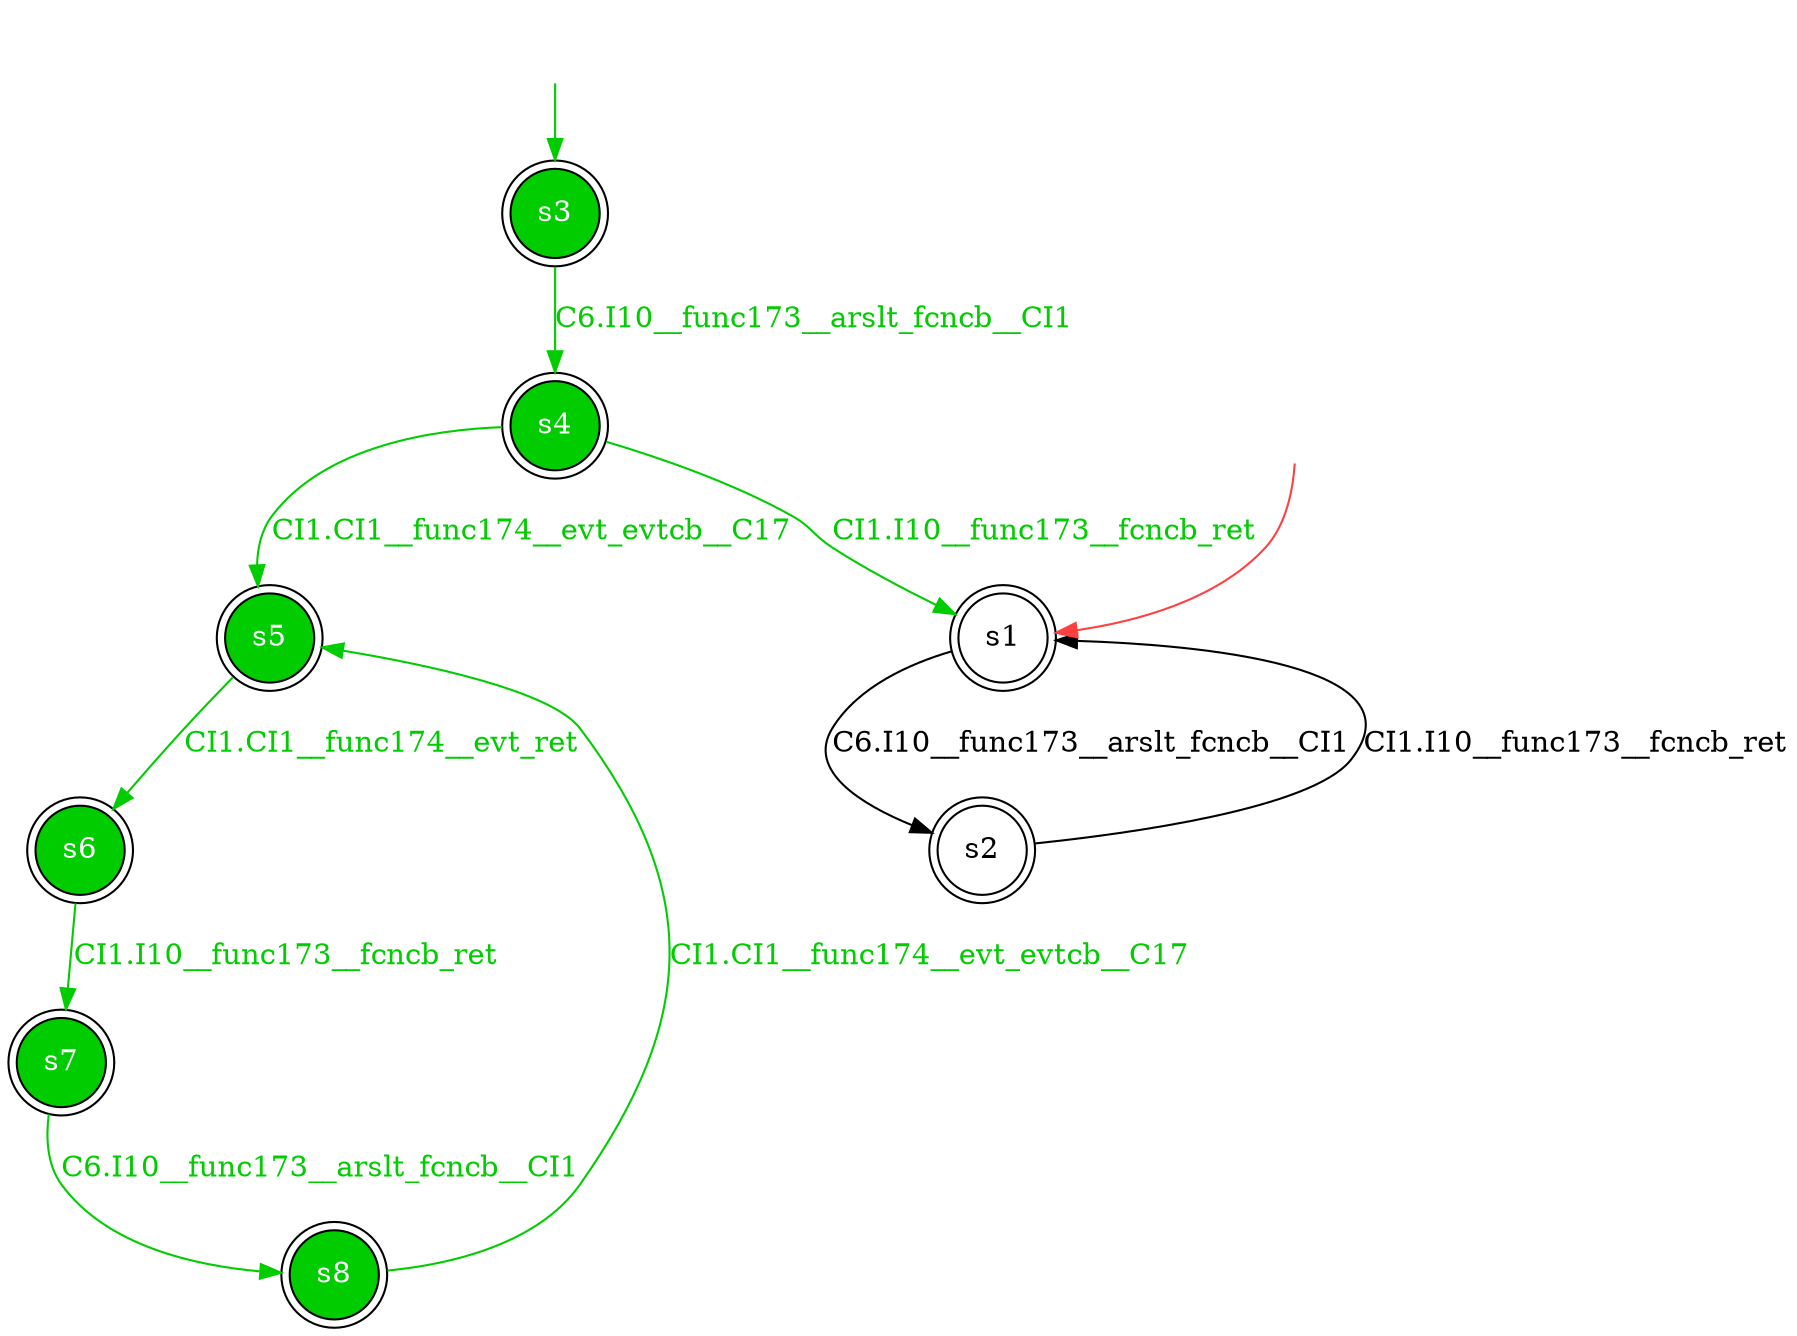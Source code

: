 digraph diffautomaton {
	1 [label=<s1> shape="doublecircle"];
	3 [label=<s3> shape="doublecircle" fillcolor="#00cc00" fontcolor="#ffffff" style="filled"];
	2 [label=<s2> shape="doublecircle"];
	4 [label=<s4> shape="doublecircle" fillcolor="#00cc00" fontcolor="#ffffff" style="filled"];
	5 [label=<s5> shape="doublecircle" fillcolor="#00cc00" fontcolor="#ffffff" style="filled"];
	6 [label=<s6> shape="doublecircle" fillcolor="#00cc00" fontcolor="#ffffff" style="filled"];
	7 [label=<s7> shape="doublecircle" fillcolor="#00cc00" fontcolor="#ffffff" style="filled"];
	8 [label=<s8> shape="doublecircle" fillcolor="#00cc00" fontcolor="#ffffff" style="filled"];
	__init1 [label=<> shape="none"];
	__init1 -> 1 [color="#ff4040"];
	__init3 [label=<> shape="none"];
	__init3 -> 3 [color="#00cc00"];
	1 -> 2 [label=<<font color="#000000">C6.I10__func173__arslt_fcncb__CI1</font>> id="1-0-2"];
	3 -> 4 [label=<<font color="#00cc00">C6.I10__func173__arslt_fcncb__CI1</font>> color="#00cc00" id="3-0-4"];
	2 -> 1 [label=<<font color="#000000">CI1.I10__func173__fcncb_ret</font>> id="2-0-1"];
	4 -> 1 [label=<<font color="#00cc00">CI1.I10__func173__fcncb_ret</font>> color="#00cc00" id="4-0-1"];
	4 -> 5 [label=<<font color="#00cc00">CI1.CI1__func174__evt_evtcb__C17</font>> color="#00cc00" id="4-1-5"];
	5 -> 6 [label=<<font color="#00cc00">CI1.CI1__func174__evt_ret</font>> color="#00cc00" id="5-0-6"];
	6 -> 7 [label=<<font color="#00cc00">CI1.I10__func173__fcncb_ret</font>> color="#00cc00" id="6-0-7"];
	7 -> 8 [label=<<font color="#00cc00">C6.I10__func173__arslt_fcncb__CI1</font>> color="#00cc00" id="7-0-8"];
	8 -> 5 [label=<<font color="#00cc00">CI1.CI1__func174__evt_evtcb__C17</font>> color="#00cc00" id="8-0-5"];
}
